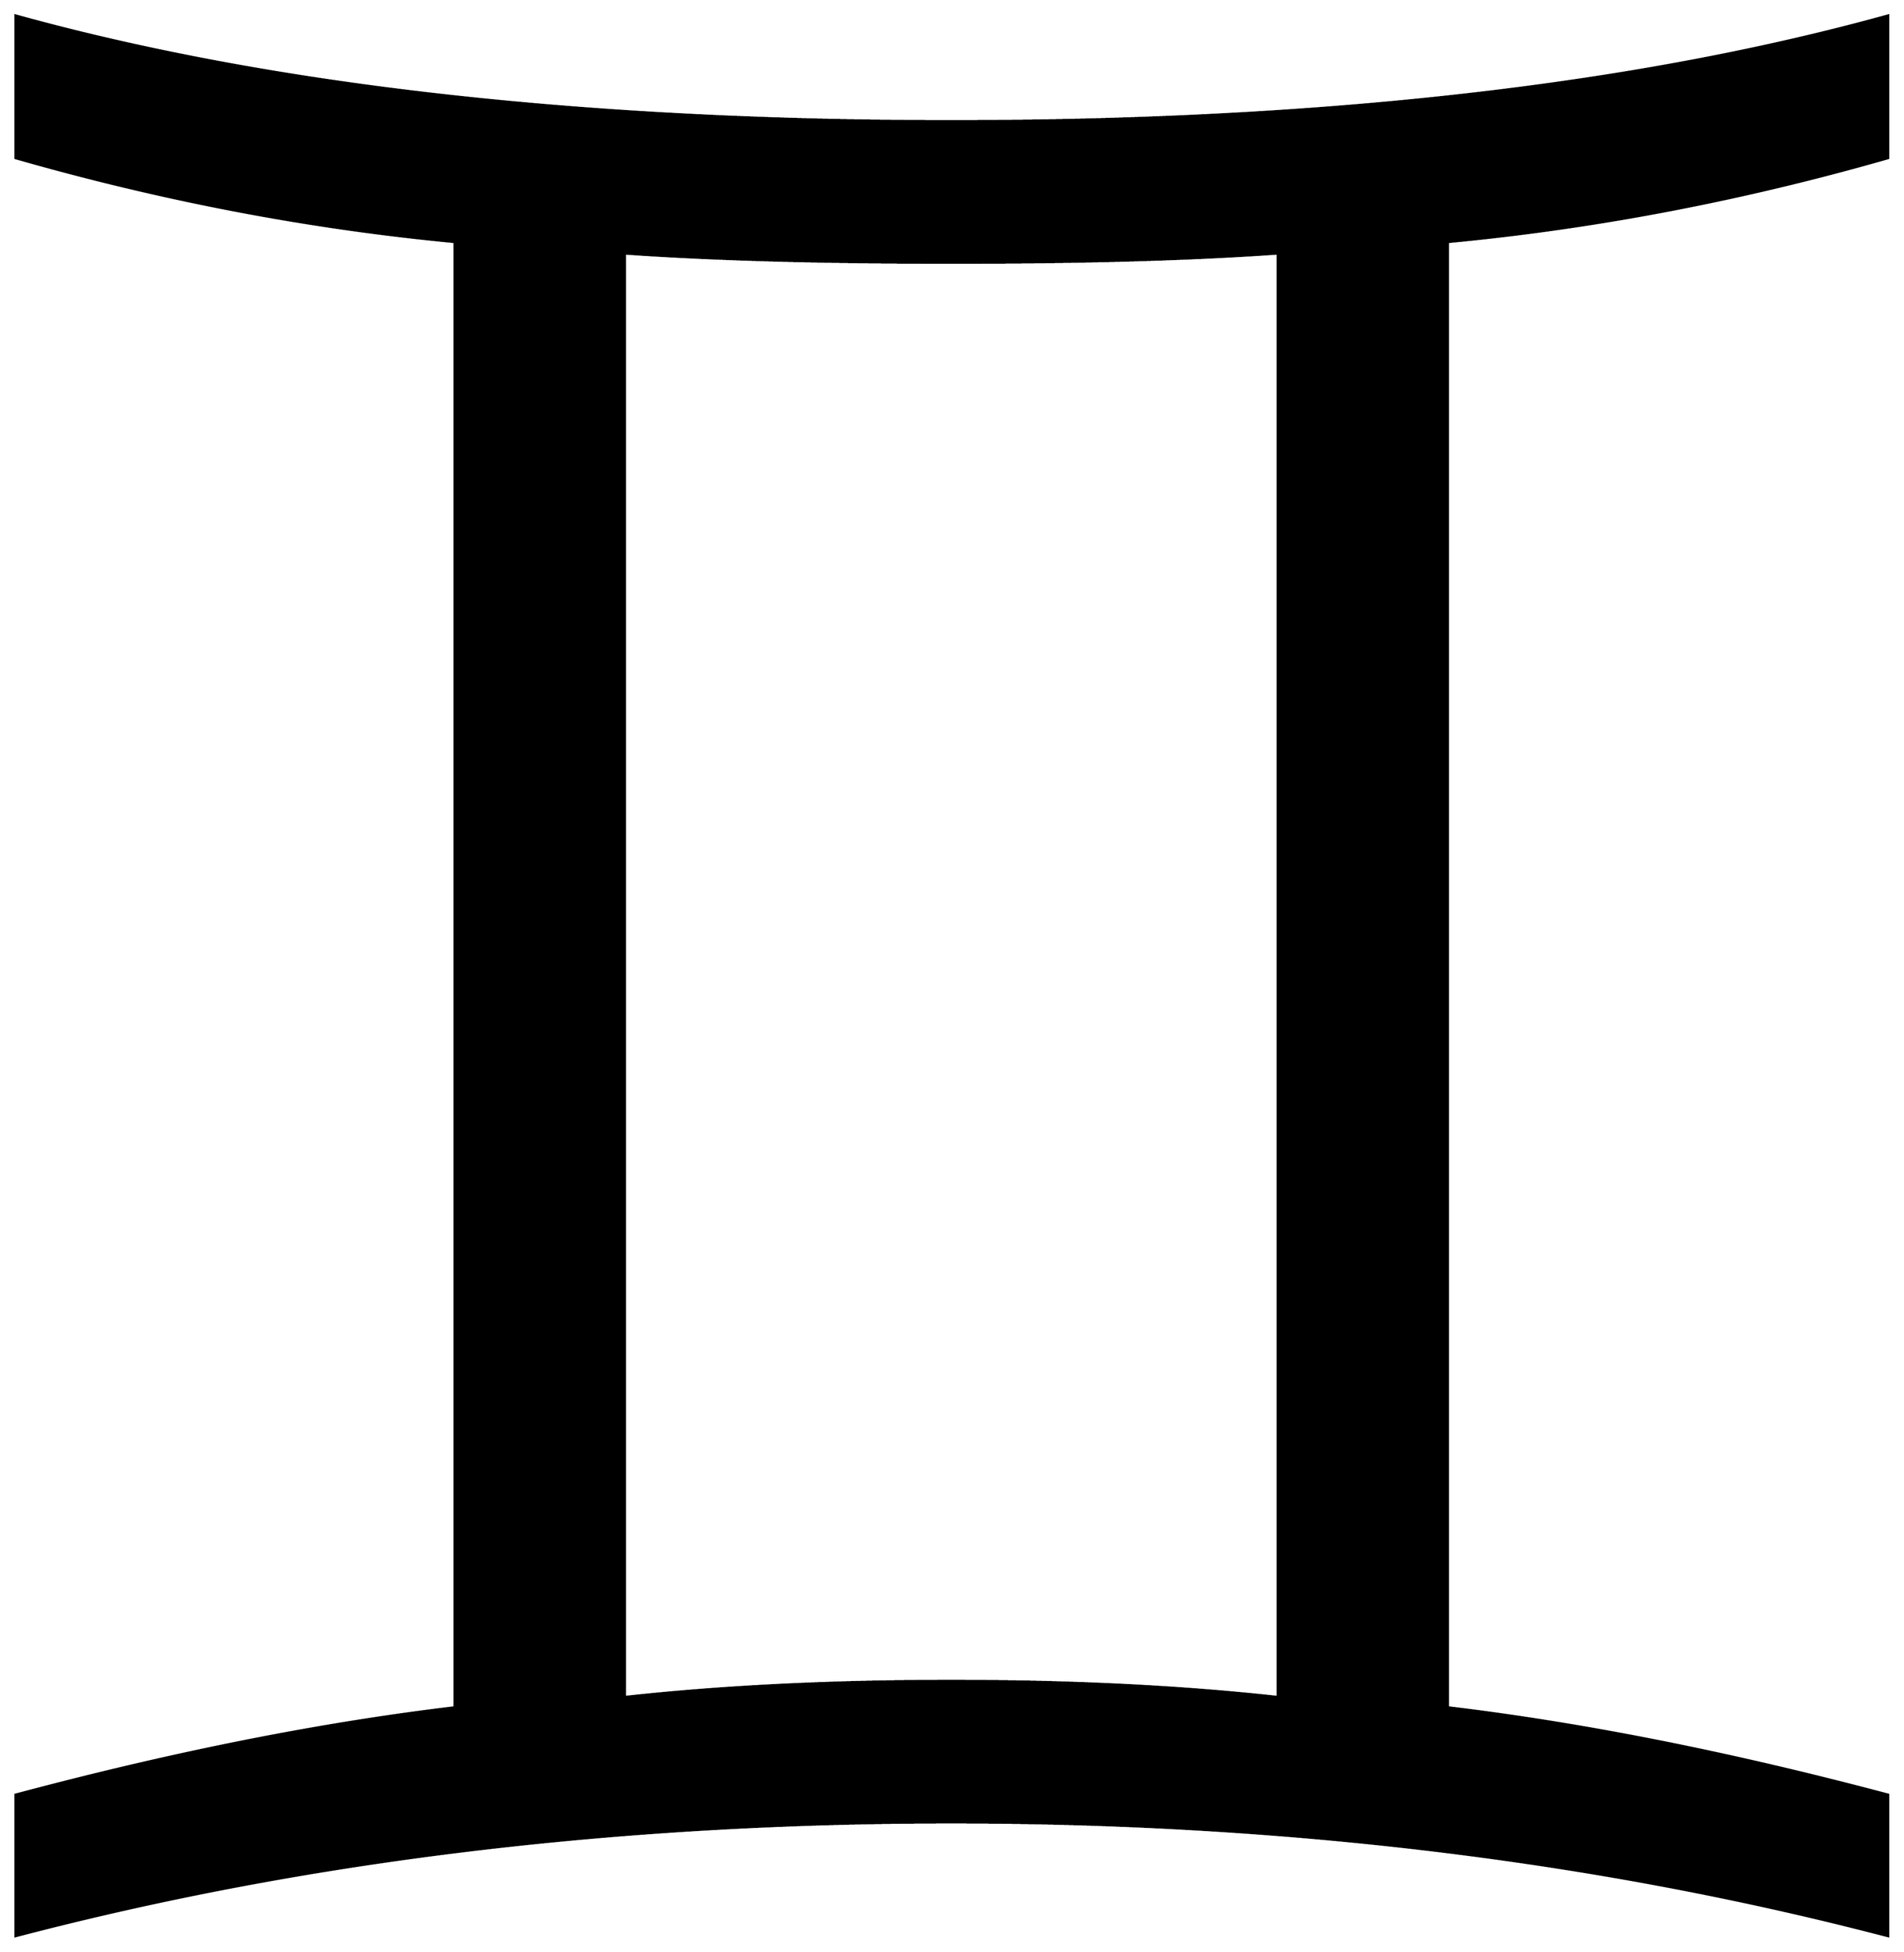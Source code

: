 


\begin{tikzpicture}[y=0.80pt, x=0.80pt, yscale=-1.0, xscale=1.0, inner sep=0pt, outer sep=0pt]
\begin{scope}[shift={(100.0,1860.0)},nonzero rule]
  \path[draw=.,fill=.,line width=1.600pt] (1802.0,99.0) .. controls
    (1550.0,33.0) and (1278.333,0.0) .. (987.0,0.0) .. controls
    (695.667,0.0) and (424.333,33.0) .. (173.0,99.0) --
    (173.0,-24.0) .. controls (310.333,-60.667) and (437.667,-86.0) ..
    (555.0,-100.0) -- (555.0,-1375.0) .. controls
    (428.333,-1387.0) and (301.0,-1411.333) .. (173.0,-1448.0) --
    (173.0,-1572.0) .. controls (394.333,-1510.667) and
    (665.667,-1480.0) .. (987.0,-1480.0) .. controls
    (1309.0,-1480.0) and (1580.667,-1510.667) .. (1802.0,-1572.0) --
    (1802.0,-1448.0) .. controls (1674.0,-1411.333) and
    (1546.333,-1387.0) .. (1419.0,-1375.0) -- (1419.0,-100.0) ..
    controls (1536.333,-86.0) and (1664.0,-60.667) .. (1802.0,-24.0)
    -- (1802.0,99.0) -- cycle(1271.0,-109.0) -- (1271.0,-1365.0)
    .. controls (1195.0,-1359.667) and (1100.333,-1357.0) ..
    (987.0,-1357.0) .. controls (873.667,-1357.0) and
    (779.0,-1359.667) .. (703.0,-1365.0) -- (703.0,-109.0) ..
    controls (787.667,-118.333) and (882.333,-123.0) .. (987.0,-123.0)
    .. controls (1091.667,-123.0) and (1186.333,-118.333) ..
    (1271.0,-109.0) -- cycle;
\end{scope}

\end{tikzpicture}


